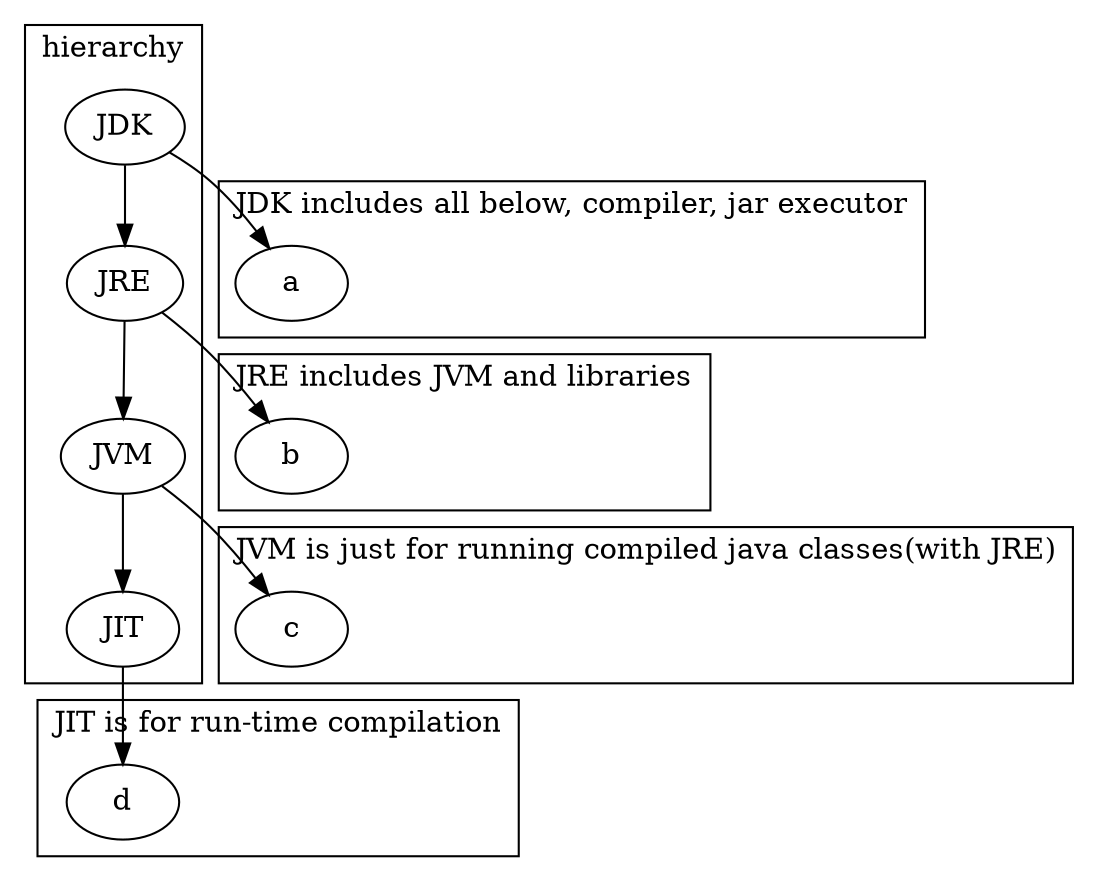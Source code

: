 digraph {
    subgraph cluster_0 {
        label="hierarchy";
        JDK -> JRE;
        JRE -> JVM;
        JVM -> JIT;
    }

    subgraph cluster_1 {
        label="JDK includes all below, compiler, jar executor";
        JDK -> a;
    }

    subgraph cluster_2 {
        label="JRE includes JVM and libraries";
        JRE -> b;
    }

    subgraph cluster_3 {
        label="JVM is just for running compiled java classes(with JRE)";
        JVM -> c;
    }

    subgraph cluster_4 {
        label="JIT is for run-time compilation";
        JIT -> d;
    }
}
